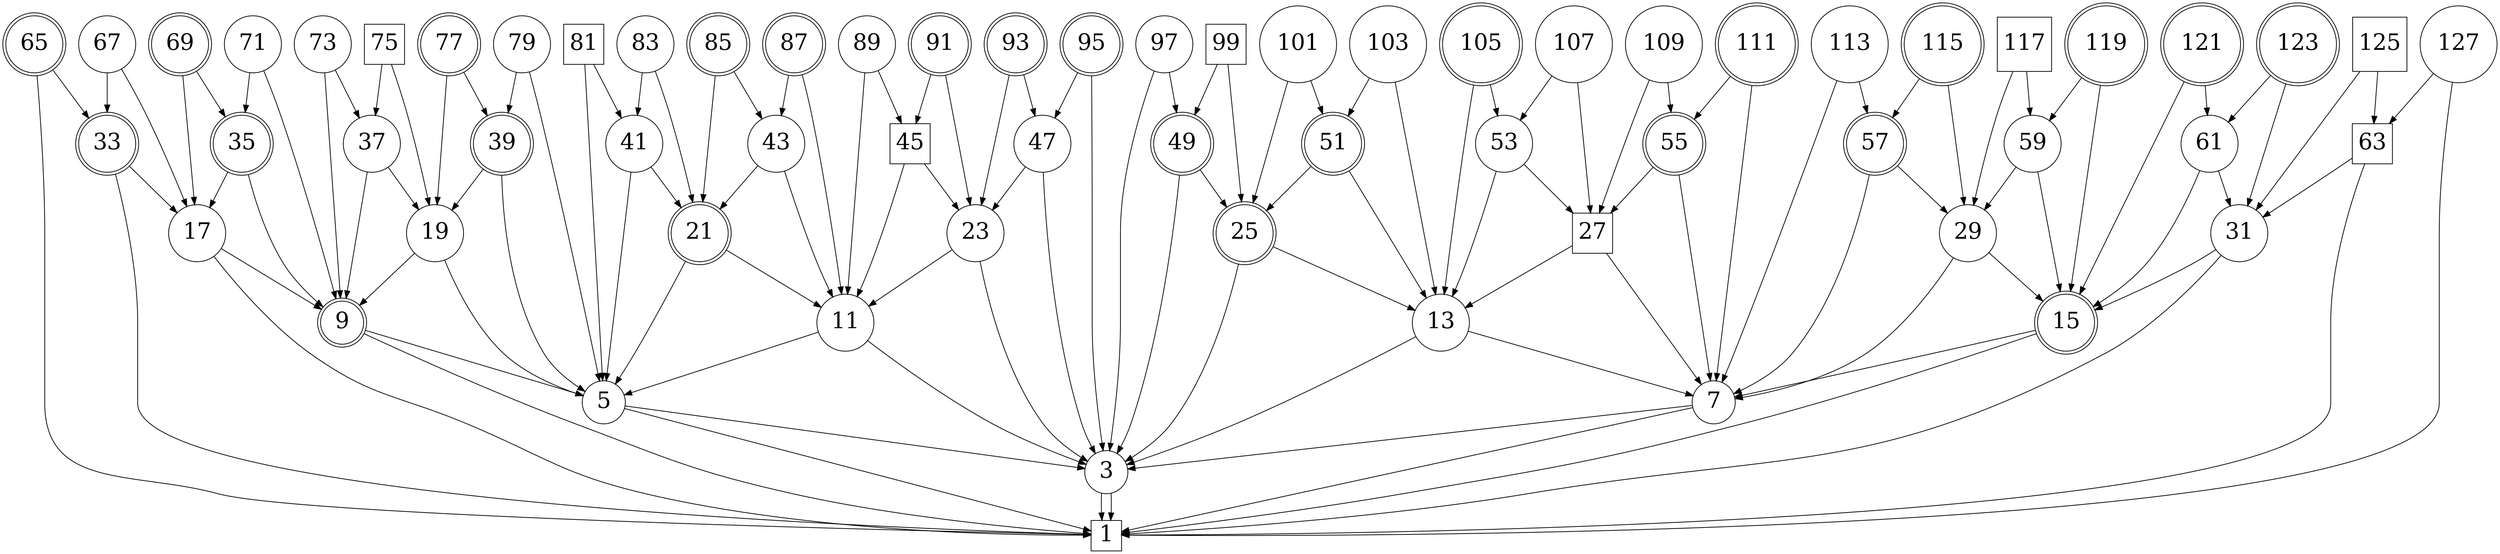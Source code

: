 digraph G {
  rankdir=TB;
  node [fontsize=30 style=filled fillcolor=white];

  // Prime
  node [shape=circle];
  3 [label=3];
  5 [label=5];
  7 [label=7];
  11 [label=11];
  13 [label=13];
  17 [label=17];
  19 [label=19];
  23 [label=23];
  29 [label=29];
  31 [label=31];
  37 [label=37];
  41 [label=41];
  43 [label=43];
  47 [label=47];
  53 [label=53];
  59 [label=59];
  61 [label=61];
  67 [label=67];
  71 [label=71];
  73 [label=73];
  79 [label=79];
  83 [label=83];
  89 [label=89];
  97 [label=97];
  101 [label=101];
  103 [label=103];
  107 [label=107];
  109 [label=109];
  113 [label=113];
  127 [label=127];

  // Radical
  node [shape=doublecircle];
  9 [label=<9>];
  15 [label=<15>];
  21 [label=<21>];
  25 [label=<25>];
  33 [label=<33>];
  35 [label=<35>];
  39 [label=<39>];
  49 [label=<49>];
  51 [label=<51>];
  55 [label=<55>];
  57 [label=<57>];
  65 [label=<65>];
  69 [label=<69>];
  77 [label=<77>];
  85 [label=<85>];
  87 [label=<87>];
  91 [label=<91>];
  93 [label=<93>];
  95 [label=<95>];
  105 [label=<105>];
  111 [label=<111>];
  115 [label=<115>];
  119 [label=<119>];
  121 [label=<121>];
  123 [label=<123>];

  // Composite
  node [shape=square];
  1 [label=<1>];
  27 [label=<27>];
  45 [label=<45>];
  63 [label=<63>];
  75 [label=<75>];
  81 [label=<81>];
  99 [label=<99>];
  117 [label=<117>];
  125 [label=<125>];

  // Edges
  3 -> 1;
  3 -> 1;
  5 -> 1;
  5 -> 3;
  7 -> 3;
  7 -> 1;
  9 -> 1;
  9 -> 5;
  11 -> 5;
  11 -> 3;
  13 -> 3;
  13 -> 7;
  15 -> 7;
  15 -> 1;
  17 -> 1;
  17 -> 9;
  19 -> 9;
  19 -> 5;
  21 -> 5;
  21 -> 11;
  23 -> 11;
  23 -> 3;
  25 -> 3;
  25 -> 13;
  27 -> 13;
  27 -> 7;
  29 -> 7;
  29 -> 15;
  31 -> 15;
  31 -> 1;
  33 -> 1;
  33 -> 17;
  35 -> 17;
  35 -> 9;
  37 -> 9;
  37 -> 19;
  39 -> 19;
  39 -> 5;
  41 -> 5;
  41 -> 21;
  43 -> 21;
  43 -> 11;
  45 -> 11;
  45 -> 23;
  47 -> 23;
  47 -> 3;
  49 -> 3;
  49 -> 25;
  51 -> 25;
  51 -> 13;
  53 -> 13;
  53 -> 27;
  55 -> 27;
  55 -> 7;
  57 -> 7;
  57 -> 29;
  59 -> 29;
  59 -> 15;
  61 -> 15;
  61 -> 31;
  63 -> 31;
  63 -> 1;
  65 -> 1;
  65 -> 33;
  67 -> 33;
  67 -> 17;
  69 -> 17;
  69 -> 35;
  71 -> 35;
  71 -> 9;
  73 -> 9;
  73 -> 37;
  75 -> 37;
  75 -> 19;
  77 -> 19;
  77 -> 39;
  79 -> 39;
  79 -> 5;
  81 -> 5;
  81 -> 41;
  83 -> 41;
  83 -> 21;
  85 -> 21;
  85 -> 43;
  87 -> 43;
  87 -> 11;
  89 -> 11;
  89 -> 45;
  91 -> 45;
  91 -> 23;
  93 -> 23;
  93 -> 47;
  95 -> 47;
  95 -> 3;
  97 -> 3;
  97 -> 49;
  99 -> 49;
  99 -> 25;
  101 -> 25;
  101 -> 51;
  103 -> 51;
  103 -> 13;
  105 -> 13;
  105 -> 53;
  107 -> 53;
  107 -> 27;
  109 -> 27;
  109 -> 55;
  111 -> 55;
  111 -> 7;
  113 -> 7;
  113 -> 57;
  115 -> 57;
  115 -> 29;
  117 -> 29;
  117 -> 59;
  119 -> 59;
  119 -> 15;
  121 -> 15;
  121 -> 61;
  123 -> 61;
  123 -> 31;
  125 -> 31;
  125 -> 63;
  127 -> 63;
  127 -> 1;
}
